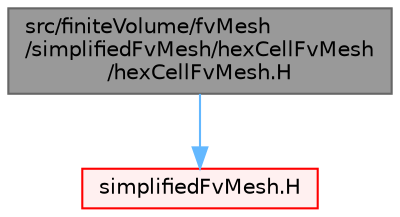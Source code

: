 digraph "src/finiteVolume/fvMesh/simplifiedFvMesh/hexCellFvMesh/hexCellFvMesh.H"
{
 // LATEX_PDF_SIZE
  bgcolor="transparent";
  edge [fontname=Helvetica,fontsize=10,labelfontname=Helvetica,labelfontsize=10];
  node [fontname=Helvetica,fontsize=10,shape=box,height=0.2,width=0.4];
  Node1 [id="Node000001",label="src/finiteVolume/fvMesh\l/simplifiedFvMesh/hexCellFvMesh\l/hexCellFvMesh.H",height=0.2,width=0.4,color="gray40", fillcolor="grey60", style="filled", fontcolor="black",tooltip=" "];
  Node1 -> Node2 [id="edge1_Node000001_Node000002",color="steelblue1",style="solid",tooltip=" "];
  Node2 [id="Node000002",label="simplifiedFvMesh.H",height=0.2,width=0.4,color="red", fillcolor="#FFF0F0", style="filled",URL="$simplifiedFvMesh_8H.html",tooltip=" "];
}
